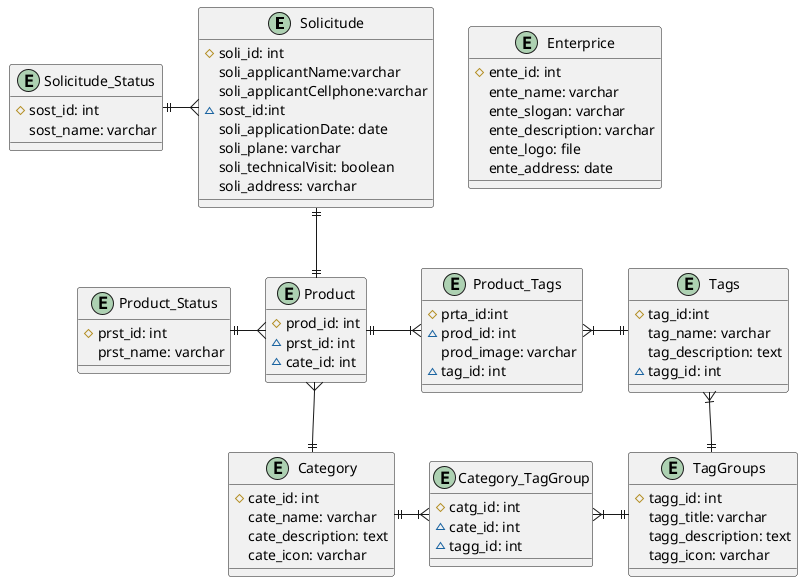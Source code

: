 @startuml MetalK_DataModel
    skinparam linestyle orto

    entity soli as "Solicitude"{
        # soli_id: int
        soli_applicantName:varchar
        soli_applicantCellphone:varchar
        ~ sost_id:int
        soli_applicationDate: date
        soli_plane: varchar
        soli_technicalVisit: boolean
        soli_address: varchar
    }

    entity sost as "Solicitude_Status"{
        # sost_id: int
        sost_name: varchar
    }

    entity prod as "Product"{
        # prod_id: int
        ~ prst_id: int
        ~ cate_id: int
    }

    
    entity prst as "Product_Status"{
        # prst_id: int
        prst_name: varchar
    }

    
    entity prta as "Product_Tags"{
        # prta_id:int
        ~ prod_id: int
        prod_image: varchar
        ~ tag_id: int
    }

    entity cate as "Category" {   
        # cate_id: int
        cate_name: varchar
        cate_description: text
        cate_icon: varchar
    }

    
    entity tagg as "TagGroups" {   
        # tagg_id: int
        tagg_title: varchar
        tagg_description: text
        tagg_icon: varchar
    }

    entity catg as "Category_TagGroup" {   
        # catg_id: int
        ~ cate_id: int
        ~ tagg_id: int
    }

    entity tags as "Tags" {   
        # tag_id:int
        tag_name: varchar
        tag_description: text
        ~ tagg_id: int
    }

    entity ente as "Enterprice"{
        # ente_id: int
        ente_name: varchar
        ente_slogan: varchar
        ente_description: varchar
        ente_logo: file
        ente_address: date
    }


    prod ||-up-|| soli
    prod }--|| cate
    tags }|-down-|| tagg
    cate ||-right-|{ catg
    catg }|-right-|| tagg
    prod }-left-|| prst
    soli }-left-|| sost
    prod ||-right-|{ prta
    tags ||-left-|{ prta
    
@enduml
